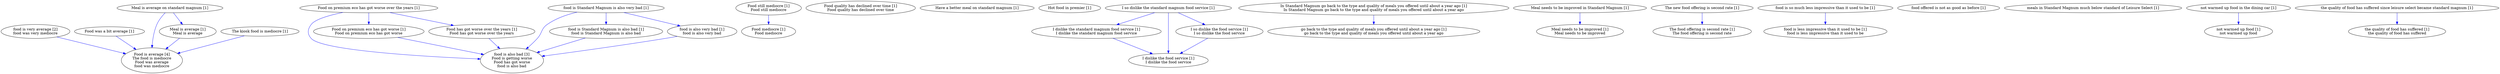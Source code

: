 digraph collapsedGraph {
"Food is average [4]\nThe food is mediocre\nFood was average\nfood was mediocre""food is also bad [3]\nFood is getting worse\nFood has got worse\nfood is also bad""food is very average [2]\nfood was very mediocre""Food still mediocre [1]\nFood still mediocre""Food mediocre [1]\nFood mediocre""Food quality has declined over time [1]\nFood quality has declined over time""Food on premium eco has got worse over the years [1]""Food on premium eco has got worse [1]\nFood on premium eco has got worse""Food has got worse over the years [1]\nFood has got worse over the years""Food was a bit average [1]""Have a better meal on standard magnum [1]""Hot food in premier [1]""I so dislike the standard magnum food service [1]""I dislike the standard magnum food service [1]\nI dislike the standard magnum food service""I dislike the food service [1]\nI dislike the food service""I so dislike the food service [1]\nI so dislike the food service""In Standard Magnum go back to the type and quality of meals you offered until about a year ago [1]\nIn Standard Magnum go back to the type and quality of meals you offered until about a year ago""go back to the type and quality of meals you offered until about a year ago [1]\ngo back to the type and quality of meals you offered until about a year ago""Meal is average on standard magnum [1]""Meal is average [1]\nMeal is average""Meal needs to be improved in Standard Magnum [1]""Meal needs to be improved [1]\nMeal needs to be improved""The kiosk food is mediocre [1]""The new food offering is second rate [1]""The food offering is second rate [1]\nThe food offering is second rate""food is Standard Magnum is also very bad [1]""food is Standard Magnum is also bad [1]\nfood is Standard Magnum is also bad""food is also very bad [1]\nfood is also very bad""food is so much less impressive than it used to be [1]""food is less impressive than it used to be [1]\nfood is less impressive than it used to be""food offered is not as good as before [1]""meals in Standard Magnum much below standard of Leisure Select [1]""not warmed up food in the dining car [1]""not warmed up food [1]\nnot warmed up food""the quality of food has suffered since leisure select became standard magnum [1]""the quality of food has suffered [1]\nthe quality of food has suffered""The kiosk food is mediocre [1]" -> "Food is average [4]\nThe food is mediocre\nFood was average\nfood was mediocre" [color=blue]
"Meal is average on standard magnum [1]" -> "Food is average [4]\nThe food is mediocre\nFood was average\nfood was mediocre" [color=blue]
"Meal is average [1]\nMeal is average" -> "Food is average [4]\nThe food is mediocre\nFood was average\nfood was mediocre" [color=blue]
"Food on premium eco has got worse [1]\nFood on premium eco has got worse" -> "food is also bad [3]\nFood is getting worse\nFood has got worse\nfood is also bad" [color=blue]
"food is also very bad [1]\nfood is also very bad" -> "food is also bad [3]\nFood is getting worse\nFood has got worse\nfood is also bad" [color=blue]
"food is Standard Magnum is also bad [1]\nfood is Standard Magnum is also bad" -> "food is also bad [3]\nFood is getting worse\nFood has got worse\nfood is also bad" [color=blue]
"food is Standard Magnum is also very bad [1]" -> "food is also bad [3]\nFood is getting worse\nFood has got worse\nfood is also bad" [color=blue]
"Food has got worse over the years [1]\nFood has got worse over the years" -> "food is also bad [3]\nFood is getting worse\nFood has got worse\nfood is also bad" [color=blue]
"food is very average [2]\nfood was very mediocre" -> "Food is average [4]\nThe food is mediocre\nFood was average\nfood was mediocre" [color=blue]
"Food on premium eco has got worse over the years [1]" -> "food is also bad [3]\nFood is getting worse\nFood has got worse\nfood is also bad" [color=blue]
"Food was a bit average [1]" -> "Food is average [4]\nThe food is mediocre\nFood was average\nfood was mediocre" [color=blue]
"Food still mediocre [1]\nFood still mediocre" -> "Food mediocre [1]\nFood mediocre" [color=blue]
"Food on premium eco has got worse over the years [1]" -> "Food on premium eco has got worse [1]\nFood on premium eco has got worse" [color=blue]
"Food on premium eco has got worse over the years [1]" -> "Food has got worse over the years [1]\nFood has got worse over the years" [color=blue]
"I so dislike the standard magnum food service [1]" -> "I dislike the standard magnum food service [1]\nI dislike the standard magnum food service" [color=blue]
"I dislike the standard magnum food service [1]\nI dislike the standard magnum food service" -> "I dislike the food service [1]\nI dislike the food service" [color=blue]
"I so dislike the standard magnum food service [1]" -> "I so dislike the food service [1]\nI so dislike the food service" [color=blue]
"I so dislike the food service [1]\nI so dislike the food service" -> "I dislike the food service [1]\nI dislike the food service" [color=blue]
"I so dislike the standard magnum food service [1]" -> "I dislike the food service [1]\nI dislike the food service" [color=blue]
"In Standard Magnum go back to the type and quality of meals you offered until about a year ago [1]\nIn Standard Magnum go back to the type and quality of meals you offered until about a year ago" -> "go back to the type and quality of meals you offered until about a year ago [1]\ngo back to the type and quality of meals you offered until about a year ago" [color=blue]
"Meal is average on standard magnum [1]" -> "Meal is average [1]\nMeal is average" [color=blue]
"Meal needs to be improved in Standard Magnum [1]" -> "Meal needs to be improved [1]\nMeal needs to be improved" [color=blue]
"The new food offering is second rate [1]" -> "The food offering is second rate [1]\nThe food offering is second rate" [color=blue]
"food is Standard Magnum is also very bad [1]" -> "food is Standard Magnum is also bad [1]\nfood is Standard Magnum is also bad" [color=blue]
"food is Standard Magnum is also very bad [1]" -> "food is also very bad [1]\nfood is also very bad" [color=blue]
"food is so much less impressive than it used to be [1]" -> "food is less impressive than it used to be [1]\nfood is less impressive than it used to be" [color=blue]
"not warmed up food in the dining car [1]" -> "not warmed up food [1]\nnot warmed up food" [color=blue]
"the quality of food has suffered since leisure select became standard magnum [1]" -> "the quality of food has suffered [1]\nthe quality of food has suffered" [color=blue]
}